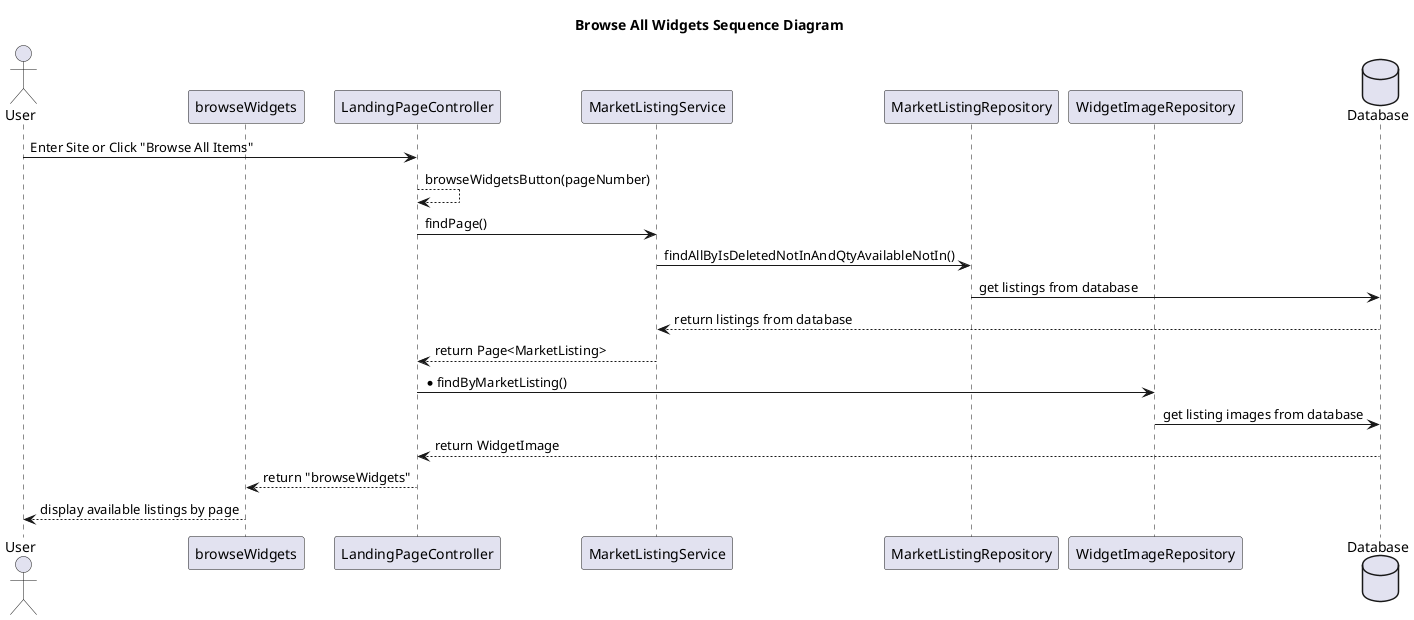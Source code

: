 @startuml BrowseWidgetsSequenceDiagram
title Browse All Widgets Sequence Diagram
actor User as User
participant browseWidgets as bw
participant LandingPageController as lpc
participant MarketListingService as mls
participant MarketListingRepository as mlr
participant WidgetImageRepository as wir
database Database as db

User -> lpc : Enter Site or Click "Browse All Items"
lpc --> lpc : browseWidgetsButton(pageNumber)
lpc -> mls : findPage()
mls -> mlr : findAllByIsDeletedNotInAndQtyAvailableNotIn()
mlr -> db : get listings from database
mls <-- db : return listings from database
lpc <-- mls : return Page<MarketListing>
lpc -> wir : *findByMarketListing()
wir -> db : get listing images from database
lpc <-- db : return WidgetImage
lpc --> bw : return "browseWidgets"
bw --> User : display available listings by page
@enduml